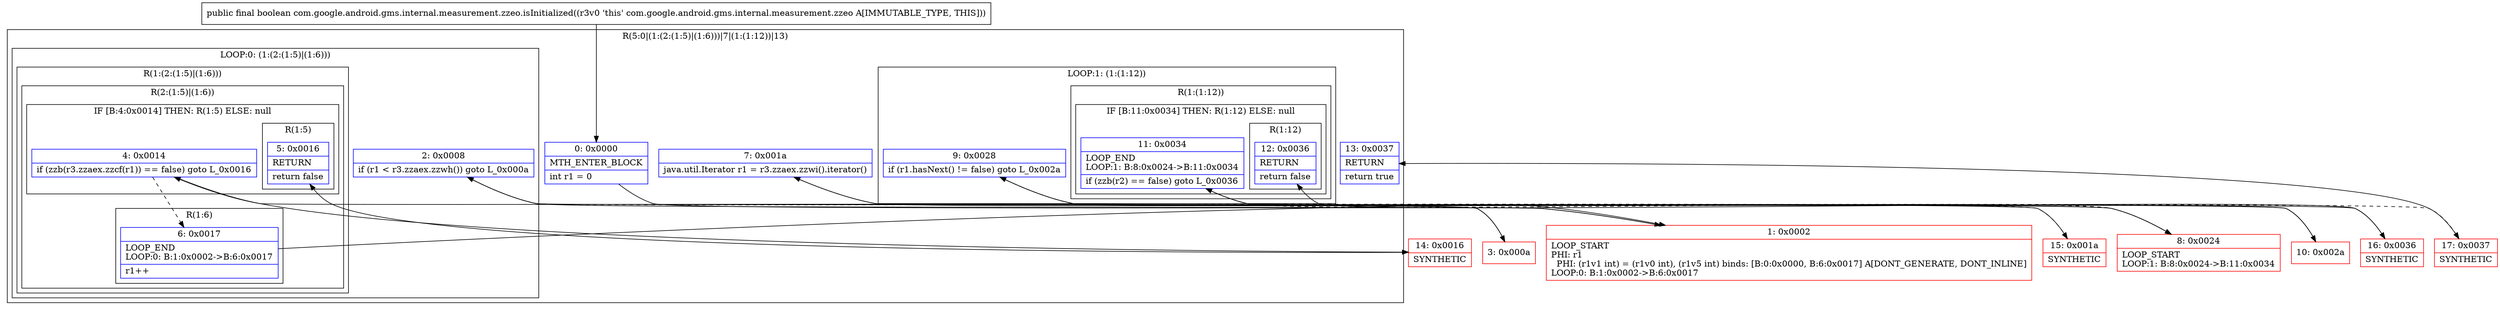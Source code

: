 digraph "CFG forcom.google.android.gms.internal.measurement.zzeo.isInitialized()Z" {
subgraph cluster_Region_1363881799 {
label = "R(5:0|(1:(2:(1:5)|(1:6)))|7|(1:(1:12))|13)";
node [shape=record,color=blue];
Node_0 [shape=record,label="{0\:\ 0x0000|MTH_ENTER_BLOCK\l|int r1 = 0\l}"];
subgraph cluster_LoopRegion_31053252 {
label = "LOOP:0: (1:(2:(1:5)|(1:6)))";
node [shape=record,color=blue];
Node_2 [shape=record,label="{2\:\ 0x0008|if (r1 \< r3.zzaex.zzwh()) goto L_0x000a\l}"];
subgraph cluster_Region_93876617 {
label = "R(1:(2:(1:5)|(1:6)))";
node [shape=record,color=blue];
subgraph cluster_Region_1175530946 {
label = "R(2:(1:5)|(1:6))";
node [shape=record,color=blue];
subgraph cluster_IfRegion_1802956105 {
label = "IF [B:4:0x0014] THEN: R(1:5) ELSE: null";
node [shape=record,color=blue];
Node_4 [shape=record,label="{4\:\ 0x0014|if (zzb(r3.zzaex.zzcf(r1)) == false) goto L_0x0016\l}"];
subgraph cluster_Region_1142899436 {
label = "R(1:5)";
node [shape=record,color=blue];
Node_5 [shape=record,label="{5\:\ 0x0016|RETURN\l|return false\l}"];
}
}
subgraph cluster_Region_1496676456 {
label = "R(1:6)";
node [shape=record,color=blue];
Node_6 [shape=record,label="{6\:\ 0x0017|LOOP_END\lLOOP:0: B:1:0x0002\-\>B:6:0x0017\l|r1++\l}"];
}
}
}
}
Node_7 [shape=record,label="{7\:\ 0x001a|java.util.Iterator r1 = r3.zzaex.zzwi().iterator()\l}"];
subgraph cluster_LoopRegion_963003684 {
label = "LOOP:1: (1:(1:12))";
node [shape=record,color=blue];
Node_9 [shape=record,label="{9\:\ 0x0028|if (r1.hasNext() != false) goto L_0x002a\l}"];
subgraph cluster_Region_2142531512 {
label = "R(1:(1:12))";
node [shape=record,color=blue];
subgraph cluster_IfRegion_805581489 {
label = "IF [B:11:0x0034] THEN: R(1:12) ELSE: null";
node [shape=record,color=blue];
Node_11 [shape=record,label="{11\:\ 0x0034|LOOP_END\lLOOP:1: B:8:0x0024\-\>B:11:0x0034\l|if (zzb(r2) == false) goto L_0x0036\l}"];
subgraph cluster_Region_238165631 {
label = "R(1:12)";
node [shape=record,color=blue];
Node_12 [shape=record,label="{12\:\ 0x0036|RETURN\l|return false\l}"];
}
}
}
}
Node_13 [shape=record,label="{13\:\ 0x0037|RETURN\l|return true\l}"];
}
Node_1 [shape=record,color=red,label="{1\:\ 0x0002|LOOP_START\lPHI: r1 \l  PHI: (r1v1 int) = (r1v0 int), (r1v5 int) binds: [B:0:0x0000, B:6:0x0017] A[DONT_GENERATE, DONT_INLINE]\lLOOP:0: B:1:0x0002\-\>B:6:0x0017\l}"];
Node_3 [shape=record,color=red,label="{3\:\ 0x000a}"];
Node_8 [shape=record,color=red,label="{8\:\ 0x0024|LOOP_START\lLOOP:1: B:8:0x0024\-\>B:11:0x0034\l}"];
Node_10 [shape=record,color=red,label="{10\:\ 0x002a}"];
Node_14 [shape=record,color=red,label="{14\:\ 0x0016|SYNTHETIC\l}"];
Node_15 [shape=record,color=red,label="{15\:\ 0x001a|SYNTHETIC\l}"];
Node_16 [shape=record,color=red,label="{16\:\ 0x0036|SYNTHETIC\l}"];
Node_17 [shape=record,color=red,label="{17\:\ 0x0037|SYNTHETIC\l}"];
MethodNode[shape=record,label="{public final boolean com.google.android.gms.internal.measurement.zzeo.isInitialized((r3v0 'this' com.google.android.gms.internal.measurement.zzeo A[IMMUTABLE_TYPE, THIS])) }"];
MethodNode -> Node_0;
Node_0 -> Node_1;
Node_2 -> Node_3;
Node_2 -> Node_15[style=dashed];
Node_4 -> Node_6[style=dashed];
Node_4 -> Node_14;
Node_6 -> Node_1;
Node_7 -> Node_8;
Node_9 -> Node_10;
Node_9 -> Node_17[style=dashed];
Node_11 -> Node_8[style=dashed];
Node_11 -> Node_16;
Node_1 -> Node_2;
Node_3 -> Node_4;
Node_8 -> Node_9;
Node_10 -> Node_11;
Node_14 -> Node_5;
Node_15 -> Node_7;
Node_16 -> Node_12;
Node_17 -> Node_13;
}

